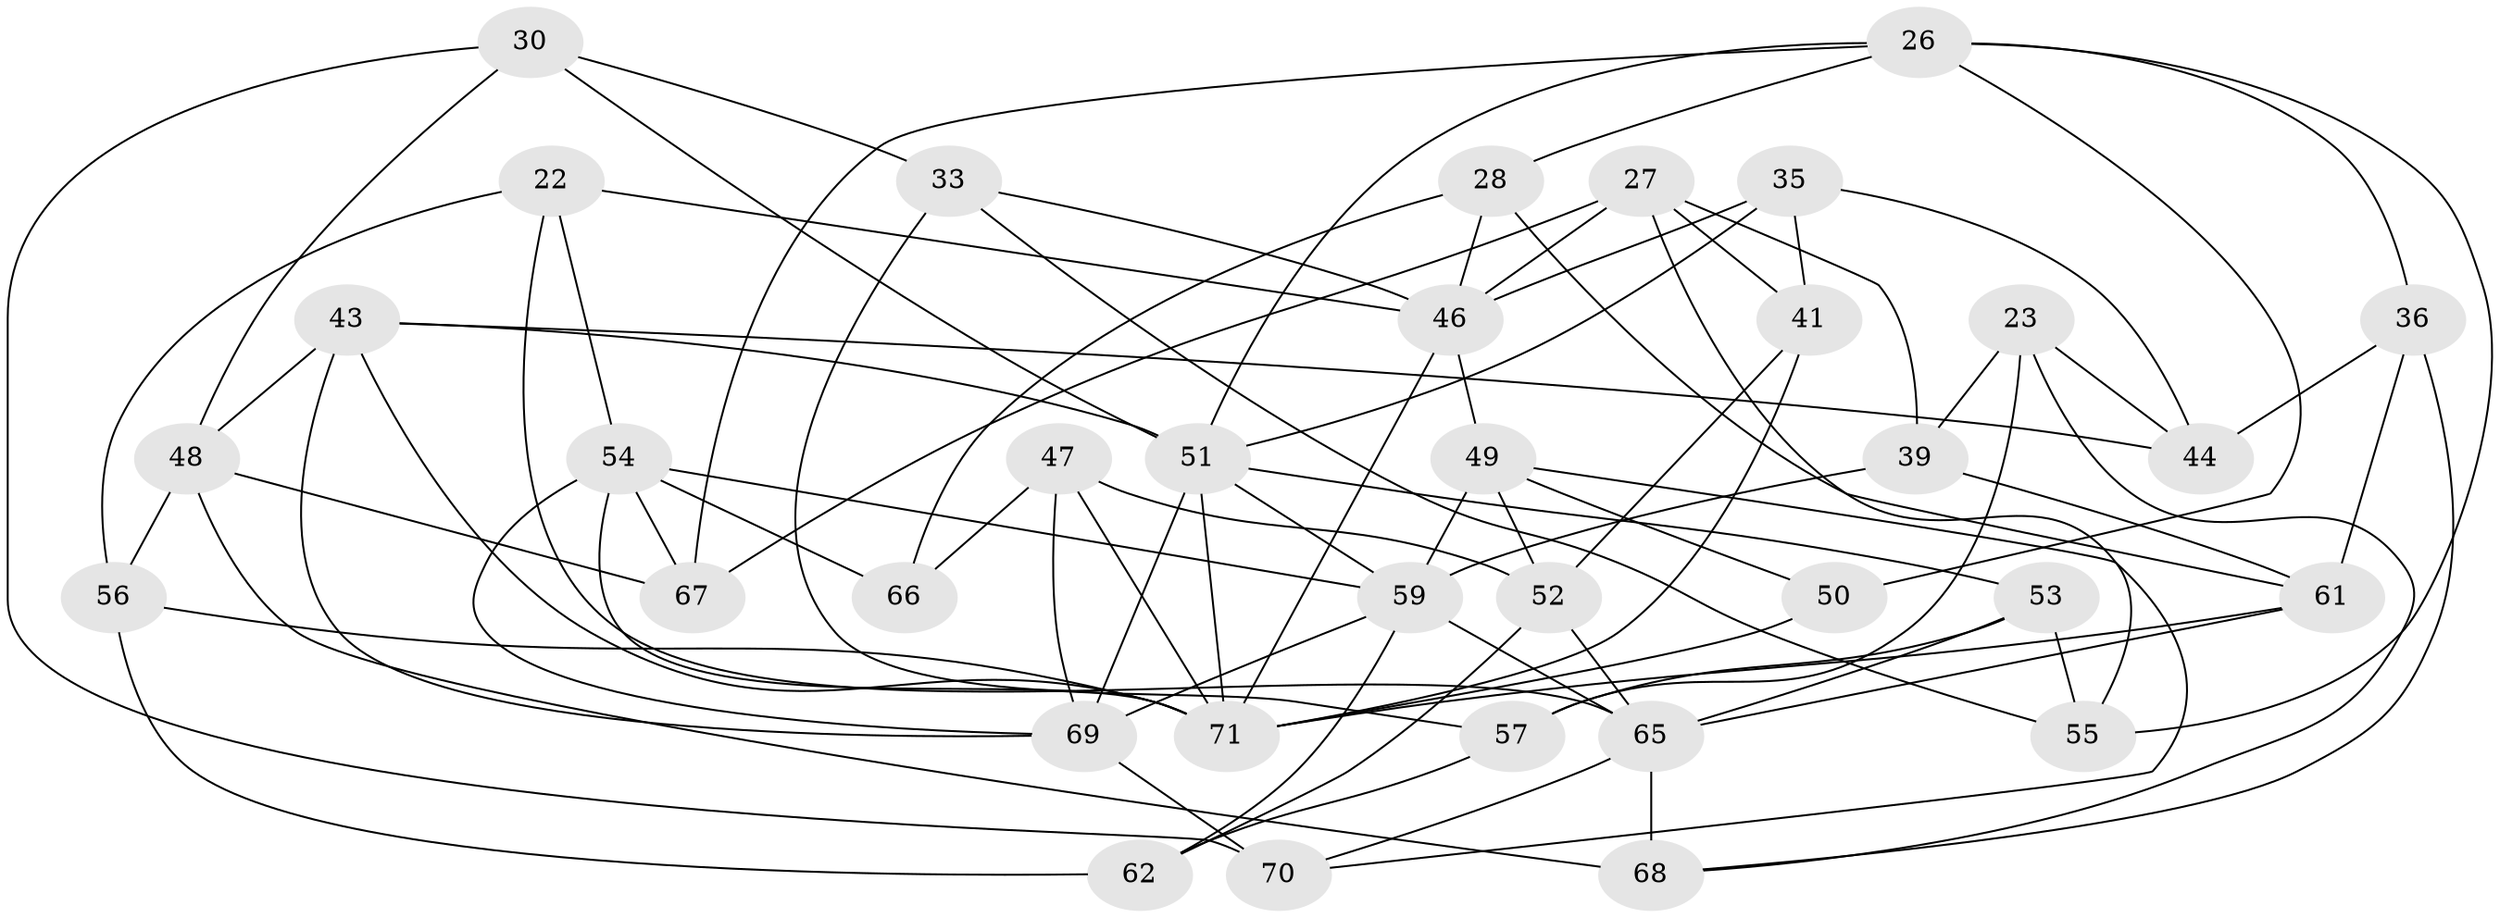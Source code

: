 // original degree distribution, {4: 1.0}
// Generated by graph-tools (version 1.1) at 2025/58/03/09/25 04:58:08]
// undirected, 35 vertices, 84 edges
graph export_dot {
graph [start="1"]
  node [color=gray90,style=filled];
  22;
  23;
  26 [super="+13"];
  27 [super="+21"];
  28;
  30;
  33;
  35;
  36;
  39 [super="+12"];
  41;
  43 [super="+16"];
  44;
  46 [super="+17"];
  47;
  48 [super="+6"];
  49 [super="+9+37"];
  50;
  51 [super="+31+29"];
  52 [super="+4"];
  53;
  54 [super="+40"];
  55;
  56;
  57;
  59 [super="+14+58"];
  61 [super="+18"];
  62;
  65 [super="+2+34+63"];
  66;
  67 [super="+5"];
  68 [super="+45"];
  69 [super="+64+19"];
  70 [super="+38"];
  71 [super="+60"];
  22 -- 56;
  22 -- 65;
  22 -- 46;
  22 -- 54;
  23 -- 44;
  23 -- 57;
  23 -- 68;
  23 -- 39;
  26 -- 67;
  26 -- 55;
  26 -- 50;
  26 -- 51;
  26 -- 36;
  26 -- 28;
  27 -- 67 [weight=2];
  27 -- 41;
  27 -- 46;
  27 -- 55;
  27 -- 39;
  28 -- 61;
  28 -- 66;
  28 -- 46;
  30 -- 70;
  30 -- 33;
  30 -- 48;
  30 -- 51;
  33 -- 57;
  33 -- 55;
  33 -- 46;
  35 -- 41;
  35 -- 44;
  35 -- 46;
  35 -- 51;
  36 -- 44;
  36 -- 68;
  36 -- 61;
  39 -- 61;
  39 -- 59 [weight=3];
  41 -- 52;
  41 -- 71;
  43 -- 51;
  43 -- 48;
  43 -- 69 [weight=2];
  43 -- 44;
  43 -- 71;
  46 -- 49 [weight=2];
  46 -- 71;
  47 -- 69;
  47 -- 66;
  47 -- 52;
  47 -- 71;
  48 -- 56;
  48 -- 67 [weight=2];
  48 -- 68;
  49 -- 50 [weight=2];
  49 -- 59;
  49 -- 70 [weight=2];
  49 -- 52;
  50 -- 71;
  51 -- 71 [weight=2];
  51 -- 59 [weight=3];
  51 -- 53;
  51 -- 69 [weight=2];
  52 -- 62;
  52 -- 65 [weight=2];
  53 -- 65;
  53 -- 55;
  53 -- 57;
  54 -- 69 [weight=2];
  54 -- 67;
  54 -- 66 [weight=2];
  54 -- 59;
  54 -- 71;
  56 -- 71;
  56 -- 62;
  57 -- 62;
  59 -- 65 [weight=2];
  59 -- 69;
  59 -- 62;
  61 -- 65 [weight=2];
  61 -- 71;
  65 -- 68 [weight=3];
  65 -- 70;
  69 -- 70 [weight=4];
}
